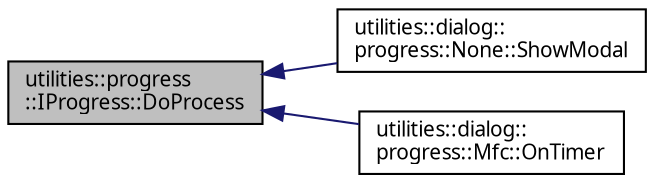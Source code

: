digraph "utilities::progress::IProgress::DoProcess"
{
 // INTERACTIVE_SVG=YES
  edge [fontname="Verdana",fontsize="10",labelfontname="Verdana",labelfontsize="10"];
  node [fontname="Verdana",fontsize="10",shape=record];
  rankdir="LR";
  Node1 [label="utilities::progress\l::IProgress::DoProcess",height=0.2,width=0.4,color="black", fillcolor="grey75", style="filled", fontcolor="black"];
  Node1 -> Node2 [dir="back",color="midnightblue",fontsize="10",style="solid",fontname="Verdana"];
  Node2 [label="utilities::dialog::\lprogress::None::ShowModal",height=0.2,width=0.4,color="black", fillcolor="white", style="filled",URL="$classutilities_1_1dialog_1_1progress_1_1_none.html#ab989232c084654ae6996038a88f35025"];
  Node1 -> Node3 [dir="back",color="midnightblue",fontsize="10",style="solid",fontname="Verdana"];
  Node3 [label="utilities::dialog::\lprogress::Mfc::OnTimer",height=0.2,width=0.4,color="black", fillcolor="white", style="filled",URL="$classutilities_1_1dialog_1_1progress_1_1_mfc.html#af7b45999aa4254b14bbeefb237e80c15",tooltip="Функция вызывается по таймеру. "];
}
